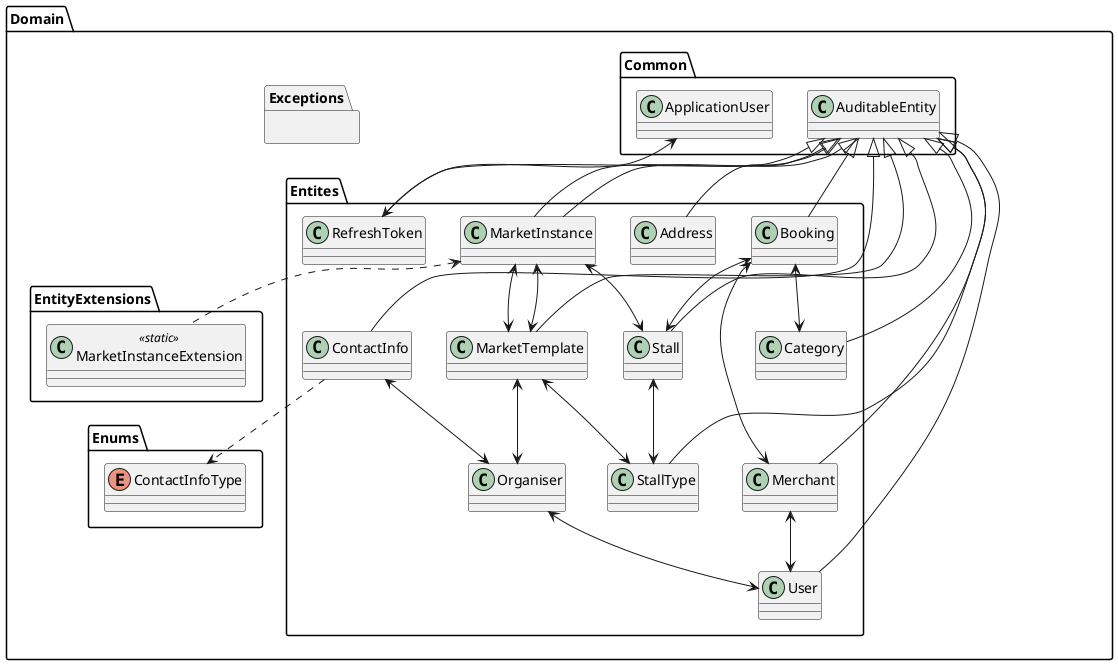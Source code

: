 @startuml
package Domain {
    package Common {
        class AuditableEntity {

        }

        class ApplicationUser {

        }
    }

    package Entites {
        class Address {

        }

        class Booking {

        }

        class Category {

        }

        class ContactInfo {

        }

        class MarketInstance {

        }

        class MarketTemplate {

        }

        class Merchant {
            
        }

        class Organiser {

        }

        class RefreshToken {

        }

        class Stall {

        }

        class StallType {

        }

        class User {

        }
    }

    package Enums {
        enum ContactInfoType {

        }
    }

    package EntityExtensions {
        class MarketInstanceExtension << static >> {

        }
    }

    package Exceptions {

    }
}

ContactInfo ..> ContactInfoType
ContactInfo -up-|> AuditableEntity
MarketInstance -up-|> AuditableEntity
Category -up-|> AuditableEntity
MarketTemplate -up-|> AuditableEntity
MarketInstance -up-|> AuditableEntity
Merchant -up-|> AuditableEntity
Booking -up-|> AuditableEntity
StallType -up-|> AuditableEntity
Stall -up-|> AuditableEntity
User -up-|> AuditableEntity
Address -up-|> AuditableEntity
RefreshToken -up-|> AuditableEntity


Booking <--> Merchant
Booking <--> Stall
Booking <--> Category

ContactInfo <--> Organiser

MarketInstance <--> MarketTemplate
MarketInstance <--> Stall

MarketTemplate <--> MarketInstance
MarketTemplate <--> StallType
MarketTemplate <--> Organiser

Merchant <--> User

Organiser <--> User

RefreshToken <--> ApplicationUser

Stall <--> StallType

MarketInstanceExtension .up.> MarketInstance
@enduml